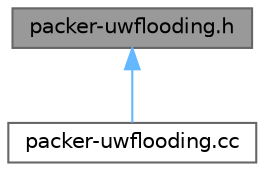 digraph "packer-uwflooding.h"
{
 // LATEX_PDF_SIZE
  bgcolor="transparent";
  edge [fontname=Helvetica,fontsize=10,labelfontname=Helvetica,labelfontsize=10];
  node [fontname=Helvetica,fontsize=10,shape=box,height=0.2,width=0.4];
  Node1 [id="Node000001",label="packer-uwflooding.h",height=0.2,width=0.4,color="gray40", fillcolor="grey60", style="filled", fontcolor="black",tooltip=" "];
  Node1 -> Node2 [id="edge1_Node000001_Node000002",dir="back",color="steelblue1",style="solid",tooltip=" "];
  Node2 [id="Node000002",label="packer-uwflooding.cc",height=0.2,width=0.4,color="grey40", fillcolor="white", style="filled",URL="$packer-uwflooding_8cc.html",tooltip="Implementation of the class responsible to map the NS-Miracle packet of uwflooding into a bit stream,..."];
}
